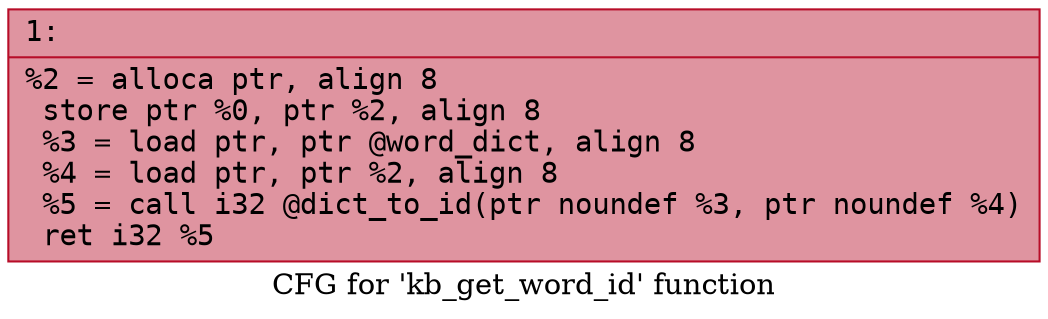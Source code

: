 digraph "CFG for 'kb_get_word_id' function" {
	label="CFG for 'kb_get_word_id' function";

	Node0x600002a8c820 [shape=record,color="#b70d28ff", style=filled, fillcolor="#b70d2870" fontname="Courier",label="{1:\l|  %2 = alloca ptr, align 8\l  store ptr %0, ptr %2, align 8\l  %3 = load ptr, ptr @word_dict, align 8\l  %4 = load ptr, ptr %2, align 8\l  %5 = call i32 @dict_to_id(ptr noundef %3, ptr noundef %4)\l  ret i32 %5\l}"];
}
